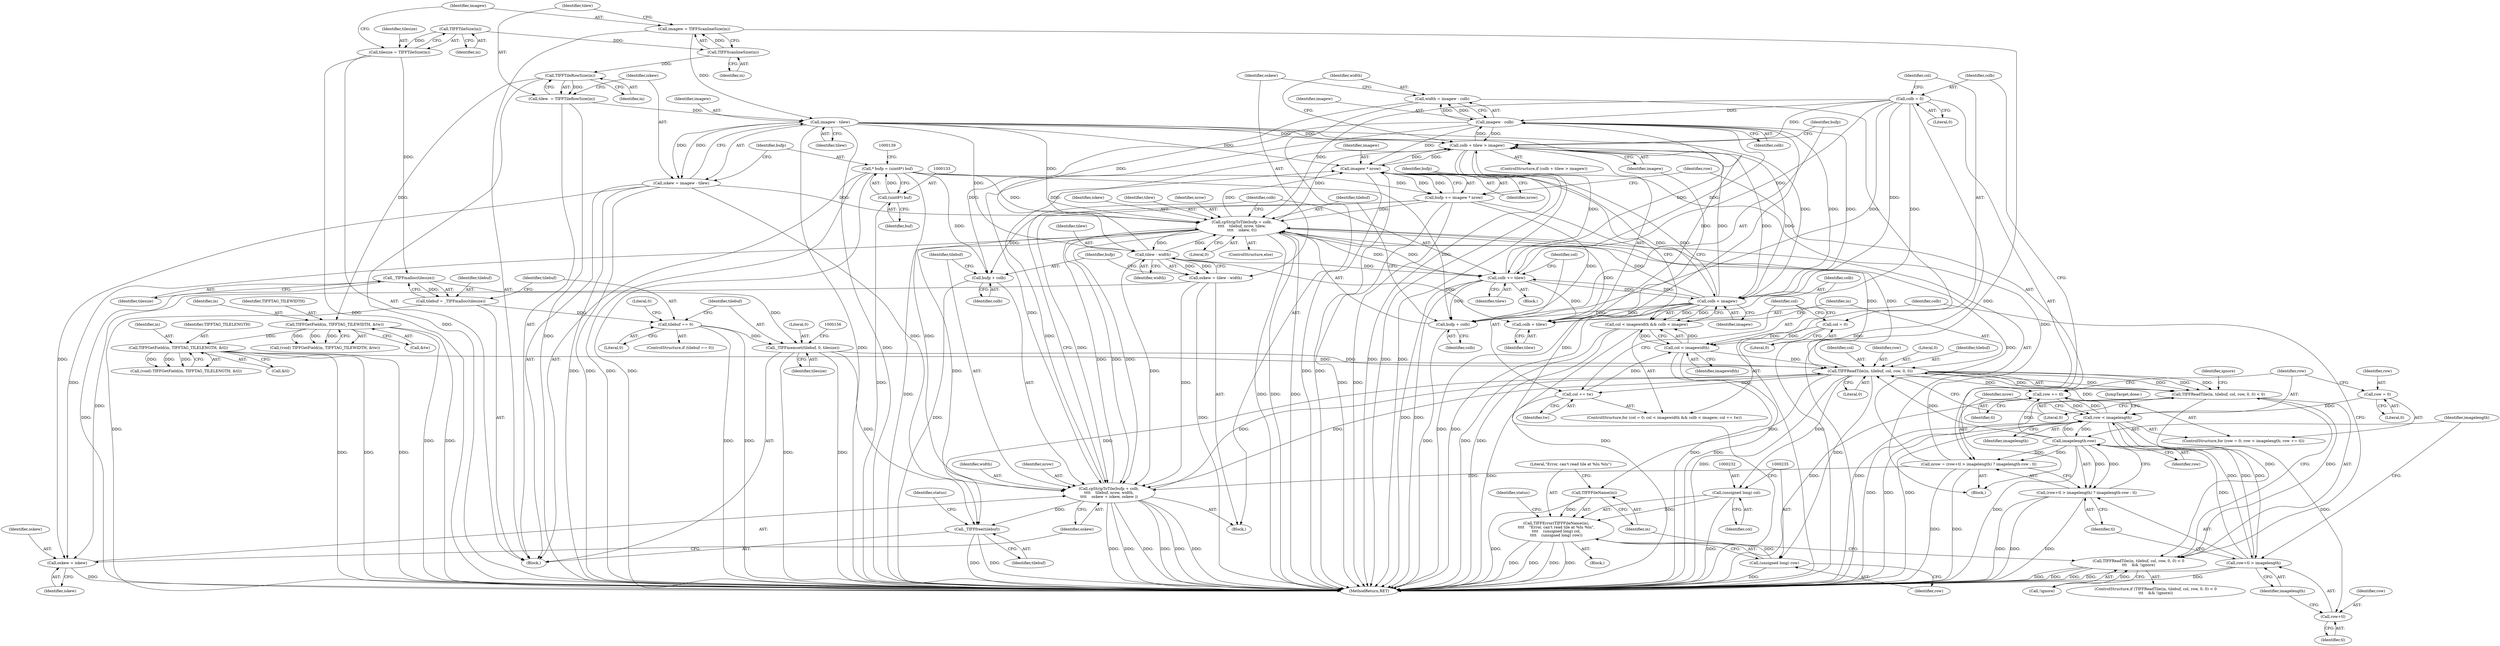 digraph "1_libtiff_787c0ee906430b772f33ca50b97b8b5ca070faec@integer" {
"1000249" [label="(Call,width = imagew - colb)"];
"1000251" [label="(Call,imagew - colb)"];
"1000242" [label="(Call,colb + tilew > imagew)"];
"1000281" [label="(Call,colb += tilew)"];
"1000257" [label="(Call,tilew - width)"];
"1000126" [label="(Call,imagew - tilew)"];
"1000114" [label="(Call,imagew = TIFFScanlineSize(in))"];
"1000116" [label="(Call,TIFFScanlineSize(in))"];
"1000110" [label="(Call,TIFFTileSize(in))"];
"1000119" [label="(Call,tilew  = TIFFTileRowSize(in))"];
"1000121" [label="(Call,TIFFTileRowSize(in))"];
"1000272" [label="(Call,cpStripToTile(bufp + colb,\n\t\t\t\t    tilebuf, nrow, tilew,\n\t\t\t\t    iskew, 0))"];
"1000284" [label="(Call,bufp += imagew * nrow)"];
"1000286" [label="(Call,imagew * nrow)"];
"1000206" [label="(Call,colb < imagew)"];
"1000194" [label="(Call,colb = 0)"];
"1000181" [label="(Call,nrow = (row+tl > imagelength) ? imagelength-row : tl)"];
"1000189" [label="(Call,imagelength-row)"];
"1000184" [label="(Call,row+tl > imagelength)"];
"1000173" [label="(Call,row < imagelength)"];
"1000170" [label="(Call,row = 0)"];
"1000176" [label="(Call,row += tl)"];
"1000216" [label="(Call,TIFFReadTile(in, tilebuf, col, row, 0, 0))"];
"1000164" [label="(Call,TIFFGetField(in, TIFFTAG_TILELENGTH, &tl))"];
"1000157" [label="(Call,TIFFGetField(in, TIFFTAG_TILEWIDTH, &tw))"];
"1000151" [label="(Call,_TIFFmemset(tilebuf, 0, tilesize))"];
"1000146" [label="(Call,tilebuf == 0)"];
"1000141" [label="(Call,tilebuf = _TIFFmalloc(tilesize))"];
"1000143" [label="(Call,_TIFFmalloc(tilesize))"];
"1000108" [label="(Call,tilesize = TIFFTileSize(in))"];
"1000260" [label="(Call,cpStripToTile(bufp + colb,\n\t\t\t\t    tilebuf, nrow, width,\n\t\t\t\t    oskew + iskew, oskew ))"];
"1000130" [label="(Call,* bufp = (uint8*) buf)"];
"1000132" [label="(Call,(uint8*) buf)"];
"1000255" [label="(Call,oskew = tilew - width)"];
"1000124" [label="(Call,iskew = imagew - tilew)"];
"1000203" [label="(Call,col < imagewidth)"];
"1000209" [label="(Call,col += tw)"];
"1000199" [label="(Call,col = 0)"];
"1000249" [label="(Call,width = imagew - colb)"];
"1000202" [label="(Call,col < imagewidth && colb < imagew)"];
"1000243" [label="(Call,colb + tilew)"];
"1000267" [label="(Call,oskew + iskew)"];
"1000273" [label="(Call,bufp + colb)"];
"1000261" [label="(Call,bufp + colb)"];
"1000290" [label="(Call,_TIFFfree(tilebuf))"];
"1000183" [label="(Call,(row+tl > imagelength) ? imagelength-row : tl)"];
"1000185" [label="(Call,row+tl)"];
"1000215" [label="(Call,TIFFReadTile(in, tilebuf, col, row, 0, 0) < 0)"];
"1000214" [label="(Call,TIFFReadTile(in, tilebuf, col, row, 0, 0) < 0\n\t\t\t    && !ignore)"];
"1000228" [label="(Call,TIFFFileName(in))"];
"1000227" [label="(Call,TIFFError(TIFFFileName(in),\n\t\t\t\t    \"Error, can't read tile at %lu %lu\",\n\t\t\t\t    (unsigned long) col,\n\t\t\t\t    (unsigned long) row))"];
"1000231" [label="(Call,(unsigned long) col)"];
"1000234" [label="(Call,(unsigned long) row)"];
"1000281" [label="(Call,colb += tilew)"];
"1000246" [label="(Identifier,imagew)"];
"1000175" [label="(Identifier,imagelength)"];
"1000249" [label="(Call,width = imagew - colb)"];
"1000195" [label="(Identifier,colb)"];
"1000228" [label="(Call,TIFFFileName(in))"];
"1000244" [label="(Identifier,colb)"];
"1000272" [label="(Call,cpStripToTile(bufp + colb,\n\t\t\t\t    tilebuf, nrow, tilew,\n\t\t\t\t    iskew, 0))"];
"1000142" [label="(Identifier,tilebuf)"];
"1000282" [label="(Identifier,colb)"];
"1000153" [label="(Literal,0)"];
"1000155" [label="(Call,(void) TIFFGetField(in, TIFFTAG_TILEWIDTH, &tw))"];
"1000251" [label="(Call,imagew - colb)"];
"1000267" [label="(Call,oskew + iskew)"];
"1000266" [label="(Identifier,width)"];
"1000177" [label="(Identifier,row)"];
"1000258" [label="(Identifier,tilew)"];
"1000150" [label="(Literal,0)"];
"1000216" [label="(Call,TIFFReadTile(in, tilebuf, col, row, 0, 0))"];
"1000257" [label="(Call,tilew - width)"];
"1000192" [label="(Identifier,tl)"];
"1000111" [label="(Identifier,in)"];
"1000169" [label="(ControlStructure,for (row = 0; row < imagelength; row += tl))"];
"1000280" [label="(Literal,0)"];
"1000198" [label="(ControlStructure,for (col = 0; col < imagewidth && colb < imagew; col += tw))"];
"1000145" [label="(ControlStructure,if (tilebuf == 0))"];
"1000276" [label="(Identifier,tilebuf)"];
"1000189" [label="(Call,imagelength-row)"];
"1000241" [label="(ControlStructure,if (colb + tilew > imagew))"];
"1000212" [label="(Block,)"];
"1000236" [label="(Identifier,row)"];
"1000217" [label="(Identifier,in)"];
"1000114" [label="(Call,imagew = TIFFScanlineSize(in))"];
"1000277" [label="(Identifier,nrow)"];
"1000166" [label="(Identifier,TIFFTAG_TILELENGTH)"];
"1000181" [label="(Call,nrow = (row+tl > imagelength) ? imagelength-row : tl)"];
"1000121" [label="(Call,TIFFTileRowSize(in))"];
"1000182" [label="(Identifier,nrow)"];
"1000194" [label="(Call,colb = 0)"];
"1000213" [label="(ControlStructure,if (TIFFReadTile(in, tilebuf, col, row, 0, 0) < 0\n\t\t\t    && !ignore))"];
"1000210" [label="(Identifier,col)"];
"1000226" [label="(Block,)"];
"1000259" [label="(Identifier,width)"];
"1000141" [label="(Call,tilebuf = _TIFFmalloc(tilesize))"];
"1000162" [label="(Call,(void) TIFFGetField(in, TIFFTAG_TILELENGTH, &tl))"];
"1000183" [label="(Call,(row+tl > imagelength) ? imagelength-row : tl)"];
"1000108" [label="(Call,tilesize = TIFFTileSize(in))"];
"1000242" [label="(Call,colb + tilew > imagew)"];
"1000265" [label="(Identifier,nrow)"];
"1000261" [label="(Call,bufp + colb)"];
"1000203" [label="(Call,col < imagewidth)"];
"1000284" [label="(Call,bufp += imagew * nrow)"];
"1000176" [label="(Call,row += tl)"];
"1000233" [label="(Identifier,col)"];
"1000219" [label="(Identifier,col)"];
"1000147" [label="(Identifier,tilebuf)"];
"1000209" [label="(Call,col += tw)"];
"1000275" [label="(Identifier,colb)"];
"1000185" [label="(Call,row+tl)"];
"1000222" [label="(Literal,0)"];
"1000260" [label="(Call,cpStripToTile(bufp + colb,\n\t\t\t\t    tilebuf, nrow, width,\n\t\t\t\t    oskew + iskew, oskew ))"];
"1000229" [label="(Identifier,in)"];
"1000252" [label="(Identifier,imagew)"];
"1000274" [label="(Identifier,bufp)"];
"1000134" [label="(Identifier,buf)"];
"1000220" [label="(Identifier,row)"];
"1000128" [label="(Identifier,tilew)"];
"1000152" [label="(Identifier,tilebuf)"];
"1000207" [label="(Identifier,colb)"];
"1000126" [label="(Call,imagew - tilew)"];
"1000238" [label="(Identifier,status)"];
"1000199" [label="(Call,col = 0)"];
"1000263" [label="(Identifier,colb)"];
"1000132" [label="(Call,(uint8*) buf)"];
"1000158" [label="(Identifier,in)"];
"1000116" [label="(Call,TIFFScanlineSize(in))"];
"1000214" [label="(Call,TIFFReadTile(in, tilebuf, col, row, 0, 0) < 0\n\t\t\t    && !ignore)"];
"1000204" [label="(Identifier,col)"];
"1000285" [label="(Identifier,bufp)"];
"1000234" [label="(Call,(unsigned long) row)"];
"1000269" [label="(Identifier,iskew)"];
"1000191" [label="(Identifier,row)"];
"1000255" [label="(Call,oskew = tilew - width)"];
"1000256" [label="(Identifier,oskew)"];
"1000188" [label="(Identifier,imagelength)"];
"1000171" [label="(Identifier,row)"];
"1000279" [label="(Identifier,iskew)"];
"1000250" [label="(Identifier,width)"];
"1000143" [label="(Call,_TIFFmalloc(tilesize))"];
"1000262" [label="(Identifier,bufp)"];
"1000154" [label="(Identifier,tilesize)"];
"1000117" [label="(Identifier,in)"];
"1000283" [label="(Identifier,tilew)"];
"1000119" [label="(Call,tilew  = TIFFTileRowSize(in))"];
"1000268" [label="(Identifier,oskew)"];
"1000110" [label="(Call,TIFFTileSize(in))"];
"1000173" [label="(Call,row < imagelength)"];
"1000170" [label="(Call,row = 0)"];
"1000253" [label="(Identifier,colb)"];
"1000270" [label="(Identifier,oskew)"];
"1000223" [label="(Literal,0)"];
"1000151" [label="(Call,_TIFFmemset(tilebuf, 0, tilesize))"];
"1000206" [label="(Call,colb < imagew)"];
"1000164" [label="(Call,TIFFGetField(in, TIFFTAG_TILELENGTH, &tl))"];
"1000165" [label="(Identifier,in)"];
"1000202" [label="(Call,col < imagewidth && colb < imagew)"];
"1000287" [label="(Identifier,imagew)"];
"1000211" [label="(Identifier,tw)"];
"1000122" [label="(Identifier,in)"];
"1000187" [label="(Identifier,tl)"];
"1000196" [label="(Literal,0)"];
"1000102" [label="(Block,)"];
"1000225" [label="(Identifier,ignore)"];
"1000231" [label="(Call,(unsigned long) col)"];
"1000167" [label="(Call,&tl)"];
"1000127" [label="(Identifier,imagew)"];
"1000148" [label="(Literal,0)"];
"1000286" [label="(Call,imagew * nrow)"];
"1000289" [label="(JumpTarget,done:)"];
"1000146" [label="(Call,tilebuf == 0)"];
"1000243" [label="(Call,colb + tilew)"];
"1000291" [label="(Identifier,tilebuf)"];
"1000109" [label="(Identifier,tilesize)"];
"1000190" [label="(Identifier,imagelength)"];
"1000124" [label="(Call,iskew = imagew - tilew)"];
"1000144" [label="(Identifier,tilesize)"];
"1000157" [label="(Call,TIFFGetField(in, TIFFTAG_TILEWIDTH, &tw))"];
"1000294" [label="(MethodReturn,RET)"];
"1000200" [label="(Identifier,col)"];
"1000115" [label="(Identifier,imagew)"];
"1000273" [label="(Call,bufp + colb)"];
"1000227" [label="(Call,TIFFError(TIFFFileName(in),\n\t\t\t\t    \"Error, can't read tile at %lu %lu\",\n\t\t\t\t    (unsigned long) col,\n\t\t\t\t    (unsigned long) row))"];
"1000186" [label="(Identifier,row)"];
"1000160" [label="(Call,&tw)"];
"1000174" [label="(Identifier,row)"];
"1000131" [label="(Identifier,bufp)"];
"1000290" [label="(Call,_TIFFfree(tilebuf))"];
"1000221" [label="(Literal,0)"];
"1000230" [label="(Literal,\"Error, can't read tile at %lu %lu\")"];
"1000184" [label="(Call,row+tl > imagelength)"];
"1000271" [label="(ControlStructure,else)"];
"1000178" [label="(Identifier,tl)"];
"1000125" [label="(Identifier,iskew)"];
"1000201" [label="(Literal,0)"];
"1000120" [label="(Identifier,tilew)"];
"1000247" [label="(Block,)"];
"1000288" [label="(Identifier,nrow)"];
"1000224" [label="(Call,!ignore)"];
"1000264" [label="(Identifier,tilebuf)"];
"1000278" [label="(Identifier,tilew)"];
"1000130" [label="(Call,* bufp = (uint8*) buf)"];
"1000159" [label="(Identifier,TIFFTAG_TILEWIDTH)"];
"1000245" [label="(Identifier,tilew)"];
"1000208" [label="(Identifier,imagew)"];
"1000218" [label="(Identifier,tilebuf)"];
"1000179" [label="(Block,)"];
"1000205" [label="(Identifier,imagewidth)"];
"1000172" [label="(Literal,0)"];
"1000293" [label="(Identifier,status)"];
"1000215" [label="(Call,TIFFReadTile(in, tilebuf, col, row, 0, 0) < 0)"];
"1000249" -> "1000247"  [label="AST: "];
"1000249" -> "1000251"  [label="CFG: "];
"1000250" -> "1000249"  [label="AST: "];
"1000251" -> "1000249"  [label="AST: "];
"1000256" -> "1000249"  [label="CFG: "];
"1000249" -> "1000294"  [label="DDG: "];
"1000251" -> "1000249"  [label="DDG: "];
"1000251" -> "1000249"  [label="DDG: "];
"1000249" -> "1000257"  [label="DDG: "];
"1000251" -> "1000253"  [label="CFG: "];
"1000252" -> "1000251"  [label="AST: "];
"1000253" -> "1000251"  [label="AST: "];
"1000251" -> "1000294"  [label="DDG: "];
"1000251" -> "1000206"  [label="DDG: "];
"1000251" -> "1000242"  [label="DDG: "];
"1000242" -> "1000251"  [label="DDG: "];
"1000281" -> "1000251"  [label="DDG: "];
"1000194" -> "1000251"  [label="DDG: "];
"1000206" -> "1000251"  [label="DDG: "];
"1000251" -> "1000260"  [label="DDG: "];
"1000251" -> "1000261"  [label="DDG: "];
"1000251" -> "1000281"  [label="DDG: "];
"1000251" -> "1000286"  [label="DDG: "];
"1000242" -> "1000241"  [label="AST: "];
"1000242" -> "1000246"  [label="CFG: "];
"1000243" -> "1000242"  [label="AST: "];
"1000246" -> "1000242"  [label="AST: "];
"1000250" -> "1000242"  [label="CFG: "];
"1000274" -> "1000242"  [label="CFG: "];
"1000242" -> "1000294"  [label="DDG: "];
"1000242" -> "1000294"  [label="DDG: "];
"1000242" -> "1000294"  [label="DDG: "];
"1000242" -> "1000206"  [label="DDG: "];
"1000281" -> "1000242"  [label="DDG: "];
"1000194" -> "1000242"  [label="DDG: "];
"1000206" -> "1000242"  [label="DDG: "];
"1000206" -> "1000242"  [label="DDG: "];
"1000126" -> "1000242"  [label="DDG: "];
"1000126" -> "1000242"  [label="DDG: "];
"1000257" -> "1000242"  [label="DDG: "];
"1000272" -> "1000242"  [label="DDG: "];
"1000286" -> "1000242"  [label="DDG: "];
"1000242" -> "1000286"  [label="DDG: "];
"1000281" -> "1000212"  [label="AST: "];
"1000281" -> "1000283"  [label="CFG: "];
"1000282" -> "1000281"  [label="AST: "];
"1000283" -> "1000281"  [label="AST: "];
"1000210" -> "1000281"  [label="CFG: "];
"1000281" -> "1000294"  [label="DDG: "];
"1000281" -> "1000294"  [label="DDG: "];
"1000281" -> "1000206"  [label="DDG: "];
"1000281" -> "1000243"  [label="DDG: "];
"1000281" -> "1000272"  [label="DDG: "];
"1000281" -> "1000273"  [label="DDG: "];
"1000257" -> "1000281"  [label="DDG: "];
"1000272" -> "1000281"  [label="DDG: "];
"1000194" -> "1000281"  [label="DDG: "];
"1000206" -> "1000281"  [label="DDG: "];
"1000257" -> "1000255"  [label="AST: "];
"1000257" -> "1000259"  [label="CFG: "];
"1000258" -> "1000257"  [label="AST: "];
"1000259" -> "1000257"  [label="AST: "];
"1000255" -> "1000257"  [label="CFG: "];
"1000257" -> "1000243"  [label="DDG: "];
"1000257" -> "1000255"  [label="DDG: "];
"1000257" -> "1000255"  [label="DDG: "];
"1000126" -> "1000257"  [label="DDG: "];
"1000272" -> "1000257"  [label="DDG: "];
"1000257" -> "1000260"  [label="DDG: "];
"1000257" -> "1000272"  [label="DDG: "];
"1000126" -> "1000124"  [label="AST: "];
"1000126" -> "1000128"  [label="CFG: "];
"1000127" -> "1000126"  [label="AST: "];
"1000128" -> "1000126"  [label="AST: "];
"1000124" -> "1000126"  [label="CFG: "];
"1000126" -> "1000294"  [label="DDG: "];
"1000126" -> "1000294"  [label="DDG: "];
"1000126" -> "1000124"  [label="DDG: "];
"1000126" -> "1000124"  [label="DDG: "];
"1000114" -> "1000126"  [label="DDG: "];
"1000119" -> "1000126"  [label="DDG: "];
"1000126" -> "1000206"  [label="DDG: "];
"1000126" -> "1000243"  [label="DDG: "];
"1000126" -> "1000272"  [label="DDG: "];
"1000126" -> "1000286"  [label="DDG: "];
"1000114" -> "1000102"  [label="AST: "];
"1000114" -> "1000116"  [label="CFG: "];
"1000115" -> "1000114"  [label="AST: "];
"1000116" -> "1000114"  [label="AST: "];
"1000120" -> "1000114"  [label="CFG: "];
"1000114" -> "1000294"  [label="DDG: "];
"1000116" -> "1000114"  [label="DDG: "];
"1000116" -> "1000117"  [label="CFG: "];
"1000117" -> "1000116"  [label="AST: "];
"1000110" -> "1000116"  [label="DDG: "];
"1000116" -> "1000121"  [label="DDG: "];
"1000110" -> "1000108"  [label="AST: "];
"1000110" -> "1000111"  [label="CFG: "];
"1000111" -> "1000110"  [label="AST: "];
"1000108" -> "1000110"  [label="CFG: "];
"1000110" -> "1000108"  [label="DDG: "];
"1000119" -> "1000102"  [label="AST: "];
"1000119" -> "1000121"  [label="CFG: "];
"1000120" -> "1000119"  [label="AST: "];
"1000121" -> "1000119"  [label="AST: "];
"1000125" -> "1000119"  [label="CFG: "];
"1000119" -> "1000294"  [label="DDG: "];
"1000121" -> "1000119"  [label="DDG: "];
"1000121" -> "1000122"  [label="CFG: "];
"1000122" -> "1000121"  [label="AST: "];
"1000121" -> "1000294"  [label="DDG: "];
"1000121" -> "1000157"  [label="DDG: "];
"1000272" -> "1000271"  [label="AST: "];
"1000272" -> "1000280"  [label="CFG: "];
"1000273" -> "1000272"  [label="AST: "];
"1000276" -> "1000272"  [label="AST: "];
"1000277" -> "1000272"  [label="AST: "];
"1000278" -> "1000272"  [label="AST: "];
"1000279" -> "1000272"  [label="AST: "];
"1000280" -> "1000272"  [label="AST: "];
"1000282" -> "1000272"  [label="CFG: "];
"1000272" -> "1000294"  [label="DDG: "];
"1000272" -> "1000294"  [label="DDG: "];
"1000272" -> "1000294"  [label="DDG: "];
"1000272" -> "1000294"  [label="DDG: "];
"1000272" -> "1000216"  [label="DDG: "];
"1000272" -> "1000243"  [label="DDG: "];
"1000272" -> "1000260"  [label="DDG: "];
"1000272" -> "1000260"  [label="DDG: "];
"1000272" -> "1000267"  [label="DDG: "];
"1000284" -> "1000272"  [label="DDG: "];
"1000130" -> "1000272"  [label="DDG: "];
"1000194" -> "1000272"  [label="DDG: "];
"1000206" -> "1000272"  [label="DDG: "];
"1000216" -> "1000272"  [label="DDG: "];
"1000181" -> "1000272"  [label="DDG: "];
"1000260" -> "1000272"  [label="DDG: "];
"1000124" -> "1000272"  [label="DDG: "];
"1000272" -> "1000286"  [label="DDG: "];
"1000272" -> "1000290"  [label="DDG: "];
"1000284" -> "1000179"  [label="AST: "];
"1000284" -> "1000286"  [label="CFG: "];
"1000285" -> "1000284"  [label="AST: "];
"1000286" -> "1000284"  [label="AST: "];
"1000177" -> "1000284"  [label="CFG: "];
"1000284" -> "1000294"  [label="DDG: "];
"1000284" -> "1000294"  [label="DDG: "];
"1000284" -> "1000260"  [label="DDG: "];
"1000284" -> "1000261"  [label="DDG: "];
"1000284" -> "1000273"  [label="DDG: "];
"1000286" -> "1000284"  [label="DDG: "];
"1000286" -> "1000284"  [label="DDG: "];
"1000130" -> "1000284"  [label="DDG: "];
"1000286" -> "1000288"  [label="CFG: "];
"1000287" -> "1000286"  [label="AST: "];
"1000288" -> "1000286"  [label="AST: "];
"1000286" -> "1000294"  [label="DDG: "];
"1000286" -> "1000294"  [label="DDG: "];
"1000286" -> "1000206"  [label="DDG: "];
"1000206" -> "1000286"  [label="DDG: "];
"1000181" -> "1000286"  [label="DDG: "];
"1000260" -> "1000286"  [label="DDG: "];
"1000206" -> "1000202"  [label="AST: "];
"1000206" -> "1000208"  [label="CFG: "];
"1000207" -> "1000206"  [label="AST: "];
"1000208" -> "1000206"  [label="AST: "];
"1000202" -> "1000206"  [label="CFG: "];
"1000206" -> "1000294"  [label="DDG: "];
"1000206" -> "1000294"  [label="DDG: "];
"1000206" -> "1000202"  [label="DDG: "];
"1000206" -> "1000202"  [label="DDG: "];
"1000194" -> "1000206"  [label="DDG: "];
"1000206" -> "1000243"  [label="DDG: "];
"1000206" -> "1000273"  [label="DDG: "];
"1000194" -> "1000179"  [label="AST: "];
"1000194" -> "1000196"  [label="CFG: "];
"1000195" -> "1000194"  [label="AST: "];
"1000196" -> "1000194"  [label="AST: "];
"1000200" -> "1000194"  [label="CFG: "];
"1000194" -> "1000294"  [label="DDG: "];
"1000194" -> "1000243"  [label="DDG: "];
"1000194" -> "1000273"  [label="DDG: "];
"1000181" -> "1000179"  [label="AST: "];
"1000181" -> "1000183"  [label="CFG: "];
"1000182" -> "1000181"  [label="AST: "];
"1000183" -> "1000181"  [label="AST: "];
"1000195" -> "1000181"  [label="CFG: "];
"1000181" -> "1000294"  [label="DDG: "];
"1000181" -> "1000294"  [label="DDG: "];
"1000189" -> "1000181"  [label="DDG: "];
"1000189" -> "1000181"  [label="DDG: "];
"1000181" -> "1000260"  [label="DDG: "];
"1000189" -> "1000183"  [label="AST: "];
"1000189" -> "1000191"  [label="CFG: "];
"1000190" -> "1000189"  [label="AST: "];
"1000191" -> "1000189"  [label="AST: "];
"1000183" -> "1000189"  [label="CFG: "];
"1000189" -> "1000294"  [label="DDG: "];
"1000189" -> "1000173"  [label="DDG: "];
"1000189" -> "1000176"  [label="DDG: "];
"1000189" -> "1000183"  [label="DDG: "];
"1000189" -> "1000183"  [label="DDG: "];
"1000184" -> "1000189"  [label="DDG: "];
"1000173" -> "1000189"  [label="DDG: "];
"1000189" -> "1000216"  [label="DDG: "];
"1000184" -> "1000183"  [label="AST: "];
"1000184" -> "1000188"  [label="CFG: "];
"1000185" -> "1000184"  [label="AST: "];
"1000188" -> "1000184"  [label="AST: "];
"1000190" -> "1000184"  [label="CFG: "];
"1000192" -> "1000184"  [label="CFG: "];
"1000184" -> "1000294"  [label="DDG: "];
"1000184" -> "1000294"  [label="DDG: "];
"1000184" -> "1000173"  [label="DDG: "];
"1000173" -> "1000184"  [label="DDG: "];
"1000173" -> "1000184"  [label="DDG: "];
"1000173" -> "1000169"  [label="AST: "];
"1000173" -> "1000175"  [label="CFG: "];
"1000174" -> "1000173"  [label="AST: "];
"1000175" -> "1000173"  [label="AST: "];
"1000182" -> "1000173"  [label="CFG: "];
"1000289" -> "1000173"  [label="CFG: "];
"1000173" -> "1000294"  [label="DDG: "];
"1000173" -> "1000294"  [label="DDG: "];
"1000173" -> "1000294"  [label="DDG: "];
"1000170" -> "1000173"  [label="DDG: "];
"1000176" -> "1000173"  [label="DDG: "];
"1000173" -> "1000176"  [label="DDG: "];
"1000173" -> "1000185"  [label="DDG: "];
"1000173" -> "1000216"  [label="DDG: "];
"1000170" -> "1000169"  [label="AST: "];
"1000170" -> "1000172"  [label="CFG: "];
"1000171" -> "1000170"  [label="AST: "];
"1000172" -> "1000170"  [label="AST: "];
"1000174" -> "1000170"  [label="CFG: "];
"1000176" -> "1000169"  [label="AST: "];
"1000176" -> "1000178"  [label="CFG: "];
"1000177" -> "1000176"  [label="AST: "];
"1000178" -> "1000176"  [label="AST: "];
"1000174" -> "1000176"  [label="CFG: "];
"1000176" -> "1000294"  [label="DDG: "];
"1000216" -> "1000176"  [label="DDG: "];
"1000216" -> "1000215"  [label="AST: "];
"1000216" -> "1000222"  [label="CFG: "];
"1000217" -> "1000216"  [label="AST: "];
"1000218" -> "1000216"  [label="AST: "];
"1000219" -> "1000216"  [label="AST: "];
"1000220" -> "1000216"  [label="AST: "];
"1000221" -> "1000216"  [label="AST: "];
"1000222" -> "1000216"  [label="AST: "];
"1000223" -> "1000216"  [label="CFG: "];
"1000216" -> "1000294"  [label="DDG: "];
"1000216" -> "1000209"  [label="DDG: "];
"1000216" -> "1000215"  [label="DDG: "];
"1000216" -> "1000215"  [label="DDG: "];
"1000216" -> "1000215"  [label="DDG: "];
"1000216" -> "1000215"  [label="DDG: "];
"1000216" -> "1000215"  [label="DDG: "];
"1000164" -> "1000216"  [label="DDG: "];
"1000151" -> "1000216"  [label="DDG: "];
"1000260" -> "1000216"  [label="DDG: "];
"1000203" -> "1000216"  [label="DDG: "];
"1000216" -> "1000228"  [label="DDG: "];
"1000216" -> "1000231"  [label="DDG: "];
"1000216" -> "1000234"  [label="DDG: "];
"1000216" -> "1000260"  [label="DDG: "];
"1000216" -> "1000290"  [label="DDG: "];
"1000164" -> "1000162"  [label="AST: "];
"1000164" -> "1000167"  [label="CFG: "];
"1000165" -> "1000164"  [label="AST: "];
"1000166" -> "1000164"  [label="AST: "];
"1000167" -> "1000164"  [label="AST: "];
"1000162" -> "1000164"  [label="CFG: "];
"1000164" -> "1000294"  [label="DDG: "];
"1000164" -> "1000294"  [label="DDG: "];
"1000164" -> "1000294"  [label="DDG: "];
"1000164" -> "1000162"  [label="DDG: "];
"1000164" -> "1000162"  [label="DDG: "];
"1000164" -> "1000162"  [label="DDG: "];
"1000157" -> "1000164"  [label="DDG: "];
"1000157" -> "1000155"  [label="AST: "];
"1000157" -> "1000160"  [label="CFG: "];
"1000158" -> "1000157"  [label="AST: "];
"1000159" -> "1000157"  [label="AST: "];
"1000160" -> "1000157"  [label="AST: "];
"1000155" -> "1000157"  [label="CFG: "];
"1000157" -> "1000294"  [label="DDG: "];
"1000157" -> "1000294"  [label="DDG: "];
"1000157" -> "1000155"  [label="DDG: "];
"1000157" -> "1000155"  [label="DDG: "];
"1000157" -> "1000155"  [label="DDG: "];
"1000151" -> "1000102"  [label="AST: "];
"1000151" -> "1000154"  [label="CFG: "];
"1000152" -> "1000151"  [label="AST: "];
"1000153" -> "1000151"  [label="AST: "];
"1000154" -> "1000151"  [label="AST: "];
"1000156" -> "1000151"  [label="CFG: "];
"1000151" -> "1000294"  [label="DDG: "];
"1000151" -> "1000294"  [label="DDG: "];
"1000146" -> "1000151"  [label="DDG: "];
"1000143" -> "1000151"  [label="DDG: "];
"1000151" -> "1000290"  [label="DDG: "];
"1000146" -> "1000145"  [label="AST: "];
"1000146" -> "1000148"  [label="CFG: "];
"1000147" -> "1000146"  [label="AST: "];
"1000148" -> "1000146"  [label="AST: "];
"1000150" -> "1000146"  [label="CFG: "];
"1000152" -> "1000146"  [label="CFG: "];
"1000146" -> "1000294"  [label="DDG: "];
"1000146" -> "1000294"  [label="DDG: "];
"1000141" -> "1000146"  [label="DDG: "];
"1000141" -> "1000102"  [label="AST: "];
"1000141" -> "1000143"  [label="CFG: "];
"1000142" -> "1000141"  [label="AST: "];
"1000143" -> "1000141"  [label="AST: "];
"1000147" -> "1000141"  [label="CFG: "];
"1000141" -> "1000294"  [label="DDG: "];
"1000143" -> "1000141"  [label="DDG: "];
"1000143" -> "1000144"  [label="CFG: "];
"1000144" -> "1000143"  [label="AST: "];
"1000143" -> "1000294"  [label="DDG: "];
"1000108" -> "1000143"  [label="DDG: "];
"1000108" -> "1000102"  [label="AST: "];
"1000109" -> "1000108"  [label="AST: "];
"1000115" -> "1000108"  [label="CFG: "];
"1000108" -> "1000294"  [label="DDG: "];
"1000260" -> "1000247"  [label="AST: "];
"1000260" -> "1000270"  [label="CFG: "];
"1000261" -> "1000260"  [label="AST: "];
"1000264" -> "1000260"  [label="AST: "];
"1000265" -> "1000260"  [label="AST: "];
"1000266" -> "1000260"  [label="AST: "];
"1000267" -> "1000260"  [label="AST: "];
"1000270" -> "1000260"  [label="AST: "];
"1000282" -> "1000260"  [label="CFG: "];
"1000260" -> "1000294"  [label="DDG: "];
"1000260" -> "1000294"  [label="DDG: "];
"1000260" -> "1000294"  [label="DDG: "];
"1000260" -> "1000294"  [label="DDG: "];
"1000260" -> "1000294"  [label="DDG: "];
"1000260" -> "1000294"  [label="DDG: "];
"1000130" -> "1000260"  [label="DDG: "];
"1000255" -> "1000260"  [label="DDG: "];
"1000124" -> "1000260"  [label="DDG: "];
"1000260" -> "1000290"  [label="DDG: "];
"1000130" -> "1000102"  [label="AST: "];
"1000130" -> "1000132"  [label="CFG: "];
"1000131" -> "1000130"  [label="AST: "];
"1000132" -> "1000130"  [label="AST: "];
"1000139" -> "1000130"  [label="CFG: "];
"1000130" -> "1000294"  [label="DDG: "];
"1000130" -> "1000294"  [label="DDG: "];
"1000132" -> "1000130"  [label="DDG: "];
"1000130" -> "1000261"  [label="DDG: "];
"1000130" -> "1000273"  [label="DDG: "];
"1000132" -> "1000134"  [label="CFG: "];
"1000133" -> "1000132"  [label="AST: "];
"1000134" -> "1000132"  [label="AST: "];
"1000132" -> "1000294"  [label="DDG: "];
"1000255" -> "1000247"  [label="AST: "];
"1000256" -> "1000255"  [label="AST: "];
"1000262" -> "1000255"  [label="CFG: "];
"1000255" -> "1000294"  [label="DDG: "];
"1000255" -> "1000267"  [label="DDG: "];
"1000124" -> "1000102"  [label="AST: "];
"1000125" -> "1000124"  [label="AST: "];
"1000131" -> "1000124"  [label="CFG: "];
"1000124" -> "1000294"  [label="DDG: "];
"1000124" -> "1000294"  [label="DDG: "];
"1000124" -> "1000267"  [label="DDG: "];
"1000203" -> "1000202"  [label="AST: "];
"1000203" -> "1000205"  [label="CFG: "];
"1000204" -> "1000203"  [label="AST: "];
"1000205" -> "1000203"  [label="AST: "];
"1000207" -> "1000203"  [label="CFG: "];
"1000202" -> "1000203"  [label="CFG: "];
"1000203" -> "1000294"  [label="DDG: "];
"1000203" -> "1000294"  [label="DDG: "];
"1000203" -> "1000202"  [label="DDG: "];
"1000203" -> "1000202"  [label="DDG: "];
"1000209" -> "1000203"  [label="DDG: "];
"1000199" -> "1000203"  [label="DDG: "];
"1000209" -> "1000198"  [label="AST: "];
"1000209" -> "1000211"  [label="CFG: "];
"1000210" -> "1000209"  [label="AST: "];
"1000211" -> "1000209"  [label="AST: "];
"1000204" -> "1000209"  [label="CFG: "];
"1000209" -> "1000294"  [label="DDG: "];
"1000199" -> "1000198"  [label="AST: "];
"1000199" -> "1000201"  [label="CFG: "];
"1000200" -> "1000199"  [label="AST: "];
"1000201" -> "1000199"  [label="AST: "];
"1000204" -> "1000199"  [label="CFG: "];
"1000202" -> "1000198"  [label="AST: "];
"1000217" -> "1000202"  [label="CFG: "];
"1000285" -> "1000202"  [label="CFG: "];
"1000202" -> "1000294"  [label="DDG: "];
"1000202" -> "1000294"  [label="DDG: "];
"1000202" -> "1000294"  [label="DDG: "];
"1000243" -> "1000245"  [label="CFG: "];
"1000244" -> "1000243"  [label="AST: "];
"1000245" -> "1000243"  [label="AST: "];
"1000246" -> "1000243"  [label="CFG: "];
"1000267" -> "1000269"  [label="CFG: "];
"1000268" -> "1000267"  [label="AST: "];
"1000269" -> "1000267"  [label="AST: "];
"1000270" -> "1000267"  [label="CFG: "];
"1000267" -> "1000294"  [label="DDG: "];
"1000273" -> "1000275"  [label="CFG: "];
"1000274" -> "1000273"  [label="AST: "];
"1000275" -> "1000273"  [label="AST: "];
"1000276" -> "1000273"  [label="CFG: "];
"1000273" -> "1000294"  [label="DDG: "];
"1000261" -> "1000263"  [label="CFG: "];
"1000262" -> "1000261"  [label="AST: "];
"1000263" -> "1000261"  [label="AST: "];
"1000264" -> "1000261"  [label="CFG: "];
"1000261" -> "1000294"  [label="DDG: "];
"1000290" -> "1000102"  [label="AST: "];
"1000290" -> "1000291"  [label="CFG: "];
"1000291" -> "1000290"  [label="AST: "];
"1000293" -> "1000290"  [label="CFG: "];
"1000290" -> "1000294"  [label="DDG: "];
"1000290" -> "1000294"  [label="DDG: "];
"1000183" -> "1000192"  [label="CFG: "];
"1000192" -> "1000183"  [label="AST: "];
"1000183" -> "1000294"  [label="DDG: "];
"1000183" -> "1000294"  [label="DDG: "];
"1000183" -> "1000294"  [label="DDG: "];
"1000185" -> "1000187"  [label="CFG: "];
"1000186" -> "1000185"  [label="AST: "];
"1000187" -> "1000185"  [label="AST: "];
"1000188" -> "1000185"  [label="CFG: "];
"1000215" -> "1000214"  [label="AST: "];
"1000215" -> "1000223"  [label="CFG: "];
"1000223" -> "1000215"  [label="AST: "];
"1000225" -> "1000215"  [label="CFG: "];
"1000214" -> "1000215"  [label="CFG: "];
"1000215" -> "1000294"  [label="DDG: "];
"1000215" -> "1000214"  [label="DDG: "];
"1000215" -> "1000214"  [label="DDG: "];
"1000214" -> "1000213"  [label="AST: "];
"1000214" -> "1000224"  [label="CFG: "];
"1000224" -> "1000214"  [label="AST: "];
"1000229" -> "1000214"  [label="CFG: "];
"1000244" -> "1000214"  [label="CFG: "];
"1000214" -> "1000294"  [label="DDG: "];
"1000214" -> "1000294"  [label="DDG: "];
"1000214" -> "1000294"  [label="DDG: "];
"1000224" -> "1000214"  [label="DDG: "];
"1000228" -> "1000227"  [label="AST: "];
"1000228" -> "1000229"  [label="CFG: "];
"1000229" -> "1000228"  [label="AST: "];
"1000230" -> "1000228"  [label="CFG: "];
"1000228" -> "1000294"  [label="DDG: "];
"1000228" -> "1000227"  [label="DDG: "];
"1000227" -> "1000226"  [label="AST: "];
"1000227" -> "1000234"  [label="CFG: "];
"1000230" -> "1000227"  [label="AST: "];
"1000231" -> "1000227"  [label="AST: "];
"1000234" -> "1000227"  [label="AST: "];
"1000238" -> "1000227"  [label="CFG: "];
"1000227" -> "1000294"  [label="DDG: "];
"1000227" -> "1000294"  [label="DDG: "];
"1000227" -> "1000294"  [label="DDG: "];
"1000227" -> "1000294"  [label="DDG: "];
"1000231" -> "1000227"  [label="DDG: "];
"1000234" -> "1000227"  [label="DDG: "];
"1000231" -> "1000233"  [label="CFG: "];
"1000232" -> "1000231"  [label="AST: "];
"1000233" -> "1000231"  [label="AST: "];
"1000235" -> "1000231"  [label="CFG: "];
"1000231" -> "1000294"  [label="DDG: "];
"1000234" -> "1000236"  [label="CFG: "];
"1000235" -> "1000234"  [label="AST: "];
"1000236" -> "1000234"  [label="AST: "];
"1000234" -> "1000294"  [label="DDG: "];
}
